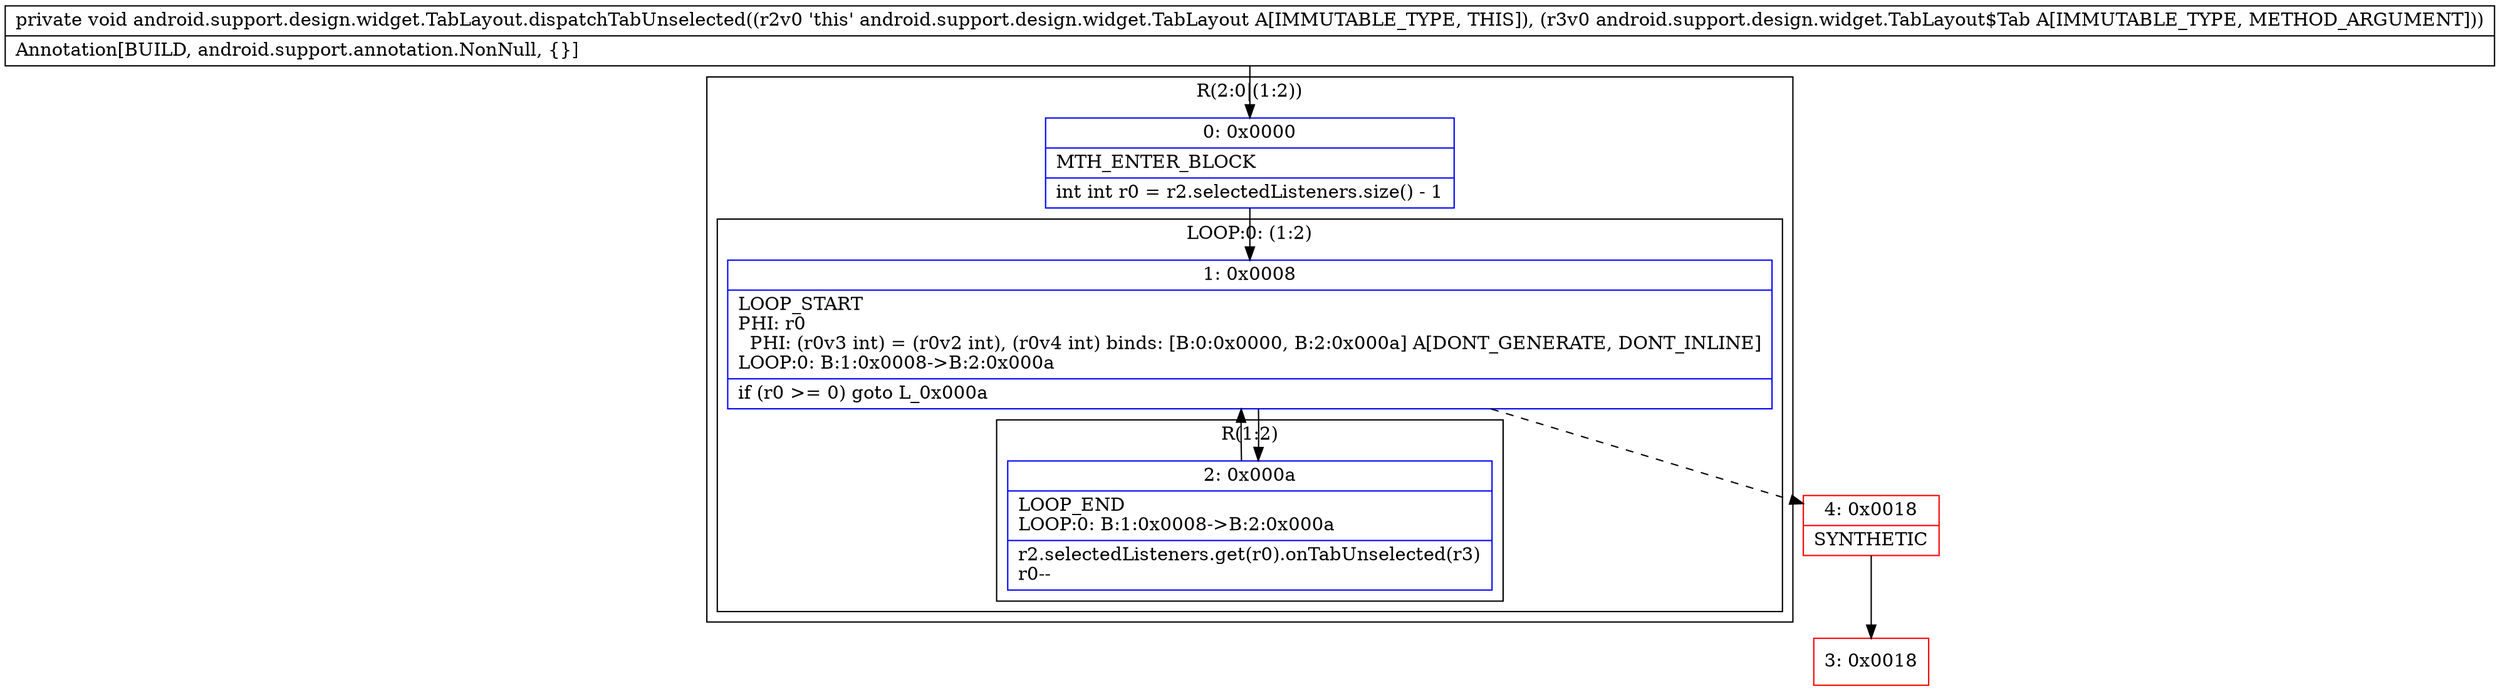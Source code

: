 digraph "CFG forandroid.support.design.widget.TabLayout.dispatchTabUnselected(Landroid\/support\/design\/widget\/TabLayout$Tab;)V" {
subgraph cluster_Region_1949996416 {
label = "R(2:0|(1:2))";
node [shape=record,color=blue];
Node_0 [shape=record,label="{0\:\ 0x0000|MTH_ENTER_BLOCK\l|int int r0 = r2.selectedListeners.size() \- 1\l}"];
subgraph cluster_LoopRegion_1956373899 {
label = "LOOP:0: (1:2)";
node [shape=record,color=blue];
Node_1 [shape=record,label="{1\:\ 0x0008|LOOP_START\lPHI: r0 \l  PHI: (r0v3 int) = (r0v2 int), (r0v4 int) binds: [B:0:0x0000, B:2:0x000a] A[DONT_GENERATE, DONT_INLINE]\lLOOP:0: B:1:0x0008\-\>B:2:0x000a\l|if (r0 \>= 0) goto L_0x000a\l}"];
subgraph cluster_Region_832870873 {
label = "R(1:2)";
node [shape=record,color=blue];
Node_2 [shape=record,label="{2\:\ 0x000a|LOOP_END\lLOOP:0: B:1:0x0008\-\>B:2:0x000a\l|r2.selectedListeners.get(r0).onTabUnselected(r3)\lr0\-\-\l}"];
}
}
}
Node_3 [shape=record,color=red,label="{3\:\ 0x0018}"];
Node_4 [shape=record,color=red,label="{4\:\ 0x0018|SYNTHETIC\l}"];
MethodNode[shape=record,label="{private void android.support.design.widget.TabLayout.dispatchTabUnselected((r2v0 'this' android.support.design.widget.TabLayout A[IMMUTABLE_TYPE, THIS]), (r3v0 android.support.design.widget.TabLayout$Tab A[IMMUTABLE_TYPE, METHOD_ARGUMENT]))  | Annotation[BUILD, android.support.annotation.NonNull, \{\}]\l}"];
MethodNode -> Node_0;
Node_0 -> Node_1;
Node_1 -> Node_2;
Node_1 -> Node_4[style=dashed];
Node_2 -> Node_1;
Node_4 -> Node_3;
}

